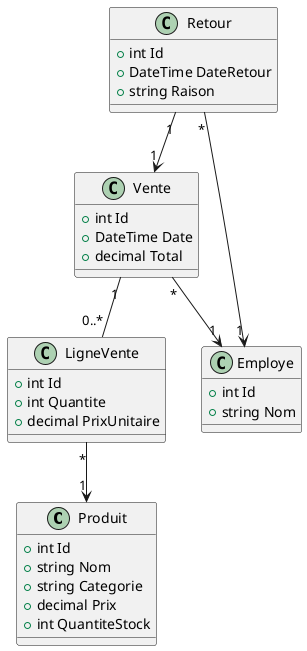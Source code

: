 @startuml

class Produit {
  +int Id
  +string Nom
  +string Categorie
  +decimal Prix
  +int QuantiteStock
}

class Vente {
  +int Id
  +DateTime Date
  +decimal Total
}

class LigneVente {
  +int Id
  +int Quantite
  +decimal PrixUnitaire
}

class Retour {
  +int Id
  +DateTime DateRetour
  +string Raison
}

class Employe {
  +int Id
  +string Nom
}

Vente "1" -- "0..*" LigneVente
LigneVente "*" --> "1" Produit
Retour "1" --> "1" Vente
Retour "*" --> "1" Employe
Vente "*" --> "1" Employe

@enduml

